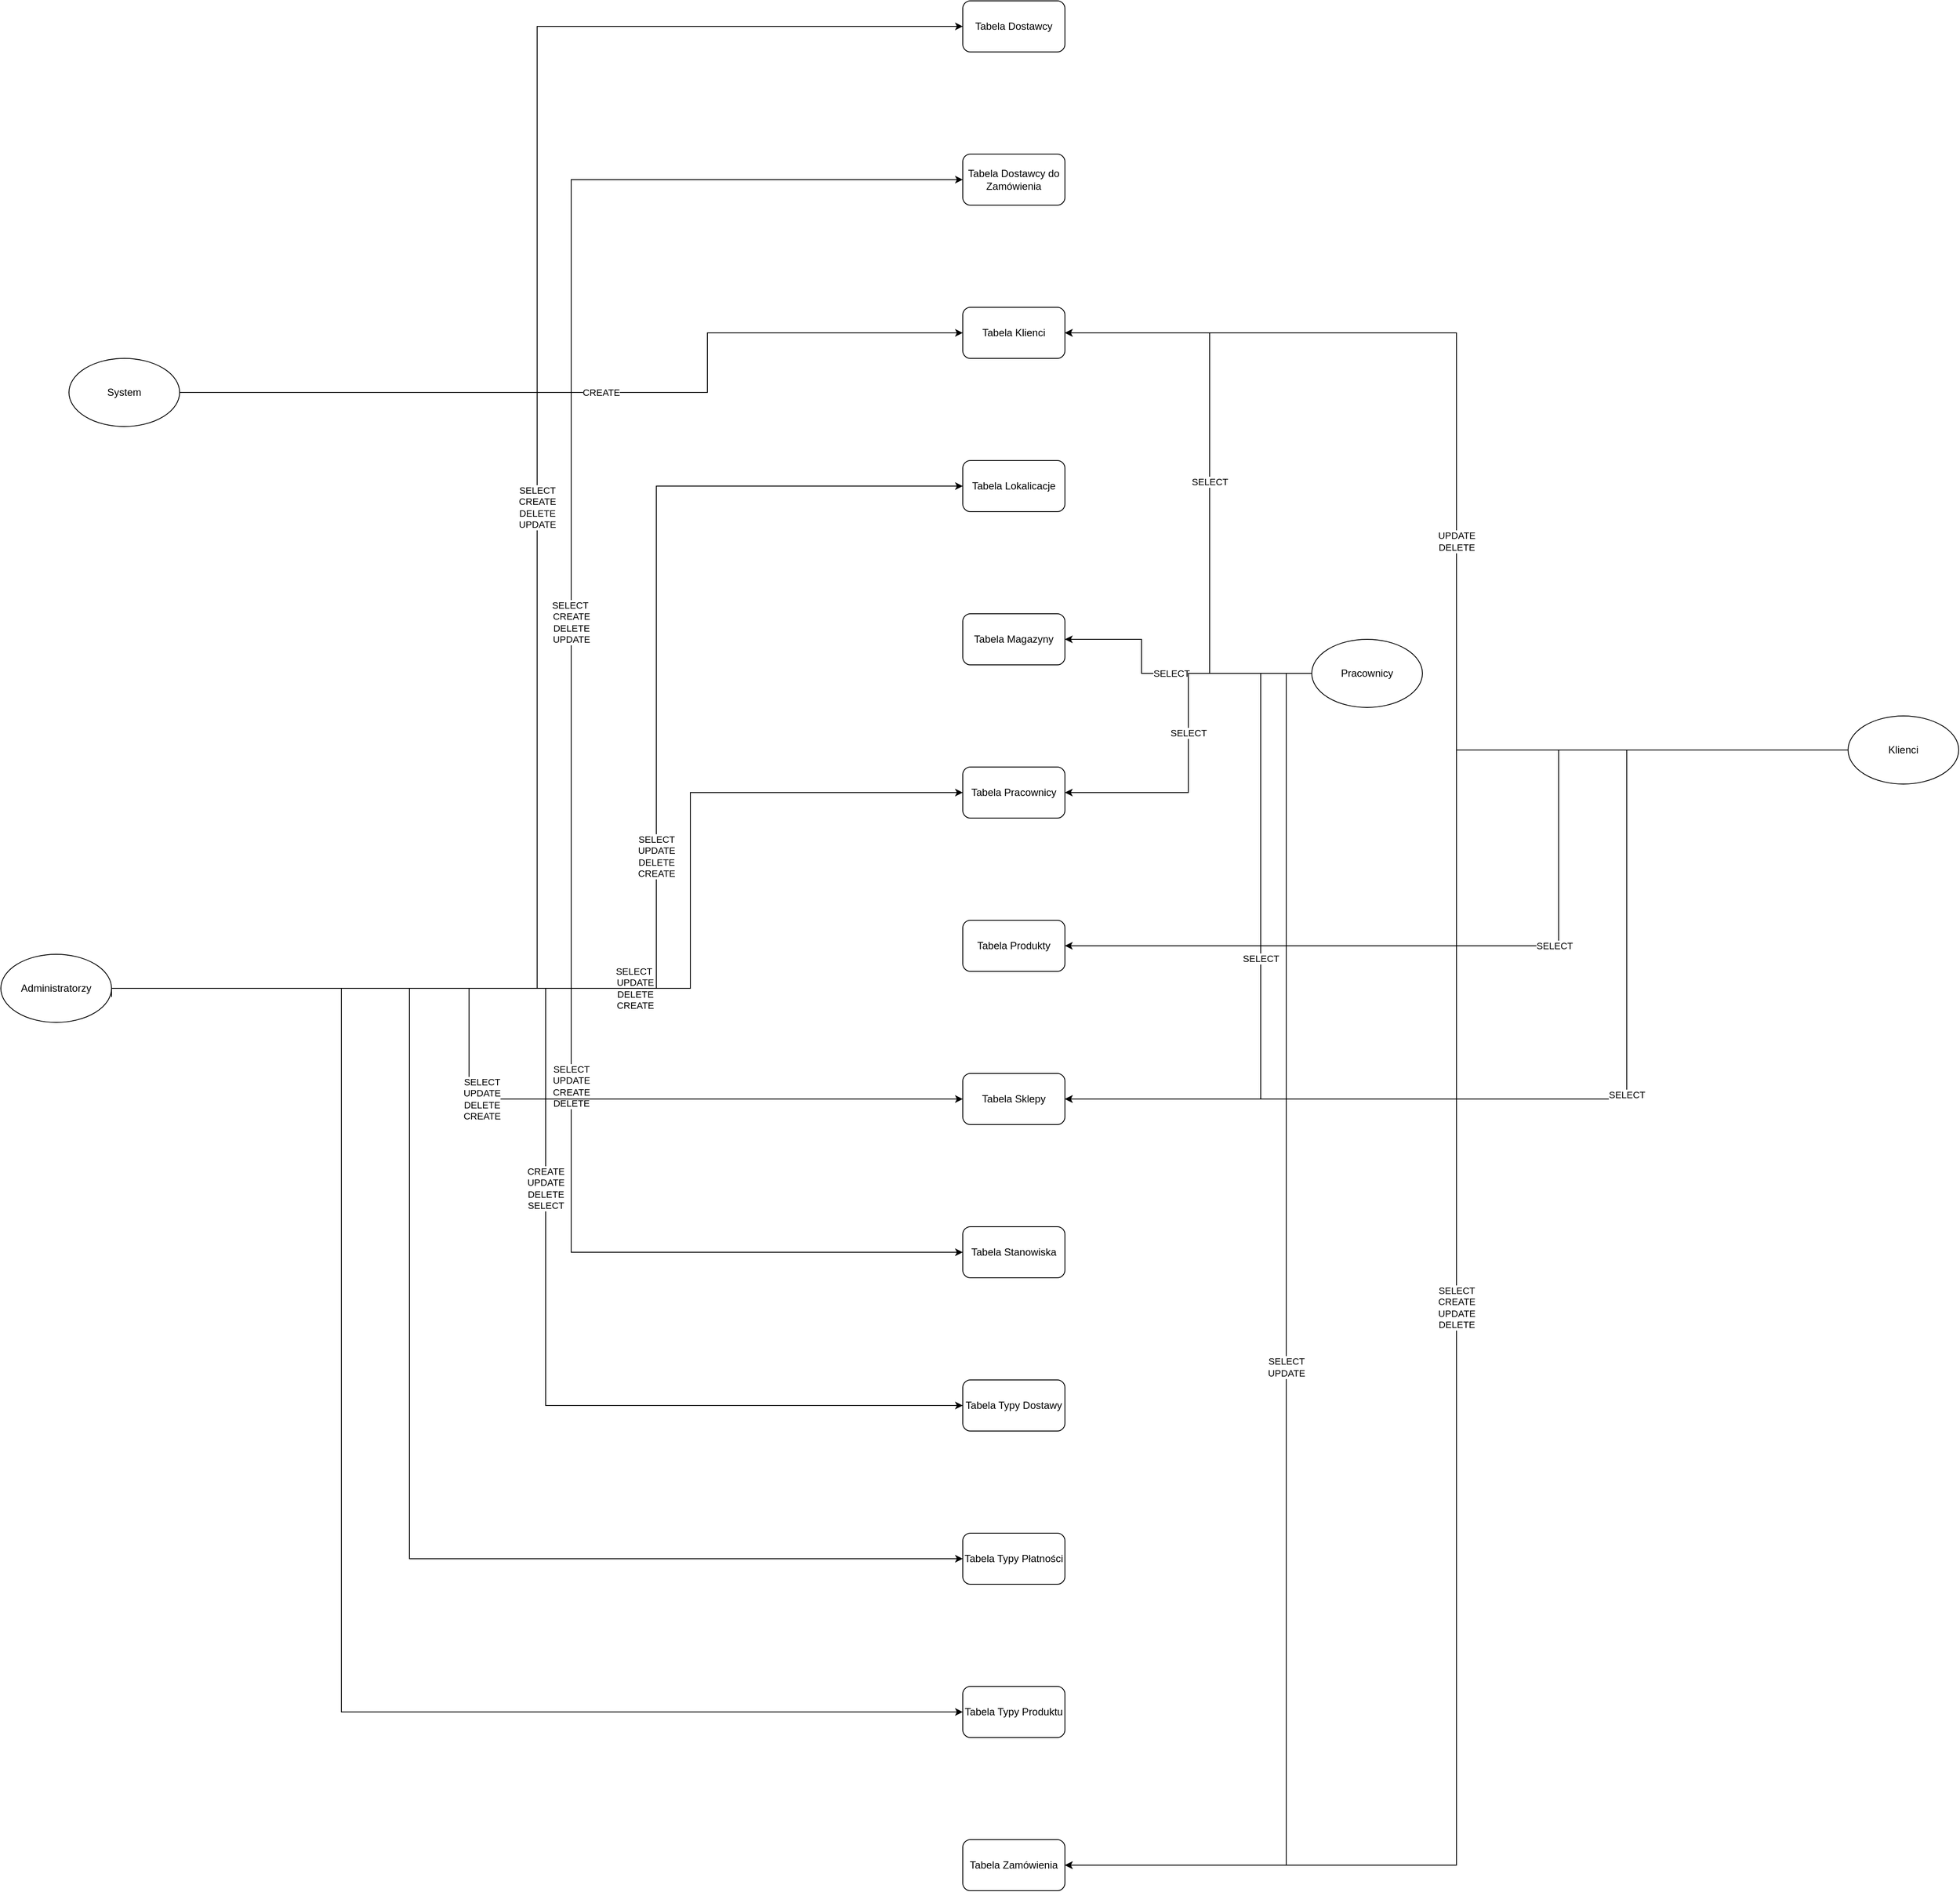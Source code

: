 <mxfile version="24.7.16">
  <diagram name="Strona-1" id="h7ahsYUE06ZaO-BlrBqj">
    <mxGraphModel dx="3217" dy="2456" grid="1" gridSize="10" guides="1" tooltips="1" connect="1" arrows="1" fold="1" page="1" pageScale="1" pageWidth="827" pageHeight="1169" math="0" shadow="0">
      <root>
        <mxCell id="0" />
        <mxCell id="1" parent="0" />
        <mxCell id="W7gXGBo9YU5uDze47fhF-1" value="SELECT&lt;br&gt;CREATE&lt;br&gt;DELETE&lt;br&gt;UPDATE" style="edgeStyle=orthogonalEdgeStyle;rounded=0;orthogonalLoop=1;jettySize=auto;html=1;exitX=1;exitY=0.5;exitDx=0;exitDy=0;entryX=0;entryY=0.5;entryDx=0;entryDy=0;" parent="1" source="sE2k6mWWcmHk--8Fk2K--1" target="sE2k6mWWcmHk--8Fk2K--2" edge="1">
          <mxGeometry relative="1" as="geometry" />
        </mxCell>
        <mxCell id="W7gXGBo9YU5uDze47fhF-3" value="SELECT&amp;nbsp;&lt;br&gt;CREATE&lt;br&gt;DELETE&lt;br&gt;UPDATE" style="edgeStyle=orthogonalEdgeStyle;rounded=0;orthogonalLoop=1;jettySize=auto;html=1;exitX=1;exitY=0.625;exitDx=0;exitDy=0;entryX=0;entryY=0.5;entryDx=0;entryDy=0;exitPerimeter=0;" parent="1" source="sE2k6mWWcmHk--8Fk2K--1" target="sE2k6mWWcmHk--8Fk2K--7" edge="1">
          <mxGeometry relative="1" as="geometry">
            <Array as="points">
              <mxPoint x="-680" />
              <mxPoint x="-140" />
              <mxPoint x="-140" y="-950" />
            </Array>
          </mxGeometry>
        </mxCell>
        <mxCell id="W7gXGBo9YU5uDze47fhF-14" value="SELECT&amp;nbsp;&lt;br&gt;UPDATE&lt;br&gt;DELETE&lt;br&gt;CREATE" style="edgeStyle=orthogonalEdgeStyle;rounded=0;orthogonalLoop=1;jettySize=auto;html=1;entryX=0;entryY=0.5;entryDx=0;entryDy=0;" parent="1" source="sE2k6mWWcmHk--8Fk2K--1" target="sE2k6mWWcmHk--8Fk2K--11" edge="1">
          <mxGeometry relative="1" as="geometry">
            <Array as="points">
              <mxPoint />
              <mxPoint y="-230" />
            </Array>
          </mxGeometry>
        </mxCell>
        <mxCell id="W7gXGBo9YU5uDze47fhF-15" value="SELECT&lt;br&gt;UPDATE&lt;br&gt;DELETE&lt;br&gt;CREATE" style="edgeStyle=orthogonalEdgeStyle;rounded=0;orthogonalLoop=1;jettySize=auto;html=1;entryX=0;entryY=0.5;entryDx=0;entryDy=0;" parent="1" source="sE2k6mWWcmHk--8Fk2K--1" target="sE2k6mWWcmHk--8Fk2K--9" edge="1">
          <mxGeometry relative="1" as="geometry">
            <Array as="points">
              <mxPoint x="-40" />
              <mxPoint x="-40" y="-590" />
            </Array>
          </mxGeometry>
        </mxCell>
        <mxCell id="W7gXGBo9YU5uDze47fhF-17" value="SELECT&lt;br&gt;UPDATE&lt;br&gt;CREATE&lt;br&gt;DELETE" style="edgeStyle=orthogonalEdgeStyle;rounded=0;orthogonalLoop=1;jettySize=auto;html=1;entryX=0;entryY=0.5;entryDx=0;entryDy=0;" parent="1" source="sE2k6mWWcmHk--8Fk2K--1" target="sE2k6mWWcmHk--8Fk2K--14" edge="1">
          <mxGeometry relative="1" as="geometry">
            <Array as="points">
              <mxPoint x="-140" />
              <mxPoint x="-140" y="310" />
            </Array>
          </mxGeometry>
        </mxCell>
        <mxCell id="9NlH4IfZvTEillfCLsPo-1" value="SELECT&lt;br&gt;UPDATE&lt;br&gt;DELETE&lt;br&gt;CREATE" style="edgeStyle=orthogonalEdgeStyle;rounded=0;orthogonalLoop=1;jettySize=auto;html=1;entryX=0;entryY=0.5;entryDx=0;entryDy=0;" edge="1" parent="1" source="sE2k6mWWcmHk--8Fk2K--1" target="sE2k6mWWcmHk--8Fk2K--13">
          <mxGeometry relative="1" as="geometry">
            <Array as="points">
              <mxPoint x="-260" />
              <mxPoint x="-260" y="130" />
            </Array>
          </mxGeometry>
        </mxCell>
        <mxCell id="9NlH4IfZvTEillfCLsPo-2" value="CREATE&lt;br&gt;UPDATE&lt;br&gt;DELETE&lt;br&gt;SELECT" style="edgeStyle=orthogonalEdgeStyle;rounded=0;orthogonalLoop=1;jettySize=auto;html=1;entryX=0;entryY=0.5;entryDx=0;entryDy=0;" edge="1" parent="1" source="sE2k6mWWcmHk--8Fk2K--1" target="sE2k6mWWcmHk--8Fk2K--15">
          <mxGeometry relative="1" as="geometry">
            <Array as="points">
              <mxPoint x="-170" />
              <mxPoint x="-170" y="490" />
            </Array>
          </mxGeometry>
        </mxCell>
        <mxCell id="9NlH4IfZvTEillfCLsPo-3" style="edgeStyle=orthogonalEdgeStyle;rounded=0;orthogonalLoop=1;jettySize=auto;html=1;entryX=0;entryY=0.5;entryDx=0;entryDy=0;" edge="1" parent="1" source="sE2k6mWWcmHk--8Fk2K--1" target="sE2k6mWWcmHk--8Fk2K--16">
          <mxGeometry relative="1" as="geometry">
            <Array as="points">
              <mxPoint x="-330" />
              <mxPoint x="-330" y="670" />
            </Array>
          </mxGeometry>
        </mxCell>
        <mxCell id="9NlH4IfZvTEillfCLsPo-4" style="edgeStyle=orthogonalEdgeStyle;rounded=0;orthogonalLoop=1;jettySize=auto;html=1;entryX=0;entryY=0.5;entryDx=0;entryDy=0;" edge="1" parent="1" source="sE2k6mWWcmHk--8Fk2K--1" target="sE2k6mWWcmHk--8Fk2K--17">
          <mxGeometry relative="1" as="geometry">
            <Array as="points">
              <mxPoint x="-410" />
              <mxPoint x="-410" y="850" />
            </Array>
          </mxGeometry>
        </mxCell>
        <mxCell id="sE2k6mWWcmHk--8Fk2K--1" value="Administratorzy" style="ellipse;whiteSpace=wrap;html=1;" parent="1" vertex="1">
          <mxGeometry x="-810" y="-40" width="130" height="80" as="geometry" />
        </mxCell>
        <mxCell id="sE2k6mWWcmHk--8Fk2K--2" value="Tabela Dostawcy" style="rounded=1;whiteSpace=wrap;html=1;" parent="1" vertex="1">
          <mxGeometry x="320" y="-1160" width="120" height="60" as="geometry" />
        </mxCell>
        <mxCell id="W7gXGBo9YU5uDze47fhF-5" value="UPDATE&lt;br&gt;DELETE" style="edgeStyle=orthogonalEdgeStyle;rounded=0;orthogonalLoop=1;jettySize=auto;html=1;entryX=1;entryY=0.5;entryDx=0;entryDy=0;" parent="1" source="sE2k6mWWcmHk--8Fk2K--4" target="sE2k6mWWcmHk--8Fk2K--8" edge="1">
          <mxGeometry relative="1" as="geometry" />
        </mxCell>
        <mxCell id="W7gXGBo9YU5uDze47fhF-8" value="SELECT&lt;br&gt;CREATE&lt;br&gt;UPDATE&lt;br&gt;DELETE" style="edgeStyle=orthogonalEdgeStyle;rounded=0;orthogonalLoop=1;jettySize=auto;html=1;entryX=1;entryY=0.5;entryDx=0;entryDy=0;" parent="1" source="sE2k6mWWcmHk--8Fk2K--4" target="sE2k6mWWcmHk--8Fk2K--18" edge="1">
          <mxGeometry relative="1" as="geometry" />
        </mxCell>
        <mxCell id="W7gXGBo9YU5uDze47fhF-9" value="SELECT" style="edgeStyle=orthogonalEdgeStyle;rounded=0;orthogonalLoop=1;jettySize=auto;html=1;entryX=1;entryY=0.5;entryDx=0;entryDy=0;" parent="1" source="sE2k6mWWcmHk--8Fk2K--4" target="sE2k6mWWcmHk--8Fk2K--12" edge="1">
          <mxGeometry relative="1" as="geometry">
            <Array as="points">
              <mxPoint x="1020" y="-280" />
              <mxPoint x="1020" y="-50" />
            </Array>
          </mxGeometry>
        </mxCell>
        <mxCell id="W7gXGBo9YU5uDze47fhF-10" value="SELECT" style="edgeStyle=orthogonalEdgeStyle;rounded=0;orthogonalLoop=1;jettySize=auto;html=1;entryX=1;entryY=0.5;entryDx=0;entryDy=0;" parent="1" source="sE2k6mWWcmHk--8Fk2K--4" target="sE2k6mWWcmHk--8Fk2K--13" edge="1">
          <mxGeometry relative="1" as="geometry">
            <Array as="points">
              <mxPoint x="1100" y="-280" />
              <mxPoint x="1100" y="130" />
            </Array>
          </mxGeometry>
        </mxCell>
        <mxCell id="sE2k6mWWcmHk--8Fk2K--4" value="Klienci" style="ellipse;whiteSpace=wrap;html=1;" parent="1" vertex="1">
          <mxGeometry x="1360" y="-320" width="130" height="80" as="geometry" />
        </mxCell>
        <mxCell id="W7gXGBo9YU5uDze47fhF-6" value="SELECT" style="edgeStyle=orthogonalEdgeStyle;rounded=0;orthogonalLoop=1;jettySize=auto;html=1;exitX=0;exitY=0.5;exitDx=0;exitDy=0;entryX=1;entryY=0.5;entryDx=0;entryDy=0;" parent="1" source="sE2k6mWWcmHk--8Fk2K--5" target="sE2k6mWWcmHk--8Fk2K--8" edge="1">
          <mxGeometry relative="1" as="geometry">
            <Array as="points">
              <mxPoint x="610" y="-370" />
              <mxPoint x="610" y="-770" />
            </Array>
          </mxGeometry>
        </mxCell>
        <mxCell id="W7gXGBo9YU5uDze47fhF-11" value="SELECT" style="edgeStyle=orthogonalEdgeStyle;rounded=0;orthogonalLoop=1;jettySize=auto;html=1;entryX=1;entryY=0.5;entryDx=0;entryDy=0;" parent="1" source="sE2k6mWWcmHk--8Fk2K--5" target="sE2k6mWWcmHk--8Fk2K--10" edge="1">
          <mxGeometry relative="1" as="geometry">
            <Array as="points">
              <mxPoint x="530" y="-370" />
              <mxPoint x="530" y="-410" />
            </Array>
          </mxGeometry>
        </mxCell>
        <mxCell id="W7gXGBo9YU5uDze47fhF-12" value="SELECT" style="edgeStyle=orthogonalEdgeStyle;rounded=0;orthogonalLoop=1;jettySize=auto;html=1;entryX=1;entryY=0.5;entryDx=0;entryDy=0;" parent="1" source="sE2k6mWWcmHk--8Fk2K--5" target="sE2k6mWWcmHk--8Fk2K--11" edge="1">
          <mxGeometry relative="1" as="geometry" />
        </mxCell>
        <mxCell id="W7gXGBo9YU5uDze47fhF-16" value="SELECT" style="edgeStyle=orthogonalEdgeStyle;rounded=0;orthogonalLoop=1;jettySize=auto;html=1;entryX=1;entryY=0.5;entryDx=0;entryDy=0;" parent="1" source="sE2k6mWWcmHk--8Fk2K--5" target="sE2k6mWWcmHk--8Fk2K--13" edge="1">
          <mxGeometry relative="1" as="geometry">
            <Array as="points">
              <mxPoint x="670" y="-370" />
              <mxPoint x="670" y="130" />
            </Array>
          </mxGeometry>
        </mxCell>
        <mxCell id="9NlH4IfZvTEillfCLsPo-5" value="SELECT&lt;br&gt;UPDATE" style="edgeStyle=orthogonalEdgeStyle;rounded=0;orthogonalLoop=1;jettySize=auto;html=1;entryX=1;entryY=0.5;entryDx=0;entryDy=0;" edge="1" parent="1" source="sE2k6mWWcmHk--8Fk2K--5" target="sE2k6mWWcmHk--8Fk2K--18">
          <mxGeometry relative="1" as="geometry">
            <Array as="points">
              <mxPoint x="700" y="-370" />
              <mxPoint x="700" y="1030" />
            </Array>
          </mxGeometry>
        </mxCell>
        <mxCell id="sE2k6mWWcmHk--8Fk2K--5" value="Pracownicy" style="ellipse;whiteSpace=wrap;html=1;" parent="1" vertex="1">
          <mxGeometry x="730" y="-410" width="130" height="80" as="geometry" />
        </mxCell>
        <mxCell id="W7gXGBo9YU5uDze47fhF-4" value="CREATE" style="edgeStyle=orthogonalEdgeStyle;rounded=0;orthogonalLoop=1;jettySize=auto;html=1;exitX=1;exitY=0.5;exitDx=0;exitDy=0;entryX=0;entryY=0.5;entryDx=0;entryDy=0;" parent="1" source="sE2k6mWWcmHk--8Fk2K--6" target="sE2k6mWWcmHk--8Fk2K--8" edge="1">
          <mxGeometry relative="1" as="geometry">
            <Array as="points">
              <mxPoint x="20" y="-700" />
              <mxPoint x="20" y="-770" />
            </Array>
          </mxGeometry>
        </mxCell>
        <mxCell id="sE2k6mWWcmHk--8Fk2K--6" value="System" style="ellipse;whiteSpace=wrap;html=1;" parent="1" vertex="1">
          <mxGeometry x="-730" y="-740" width="130" height="80" as="geometry" />
        </mxCell>
        <mxCell id="sE2k6mWWcmHk--8Fk2K--7" value="Tabela Dostawcy do Zamówienia" style="rounded=1;whiteSpace=wrap;html=1;" parent="1" vertex="1">
          <mxGeometry x="320" y="-980" width="120" height="60" as="geometry" />
        </mxCell>
        <mxCell id="sE2k6mWWcmHk--8Fk2K--8" value="Tabela Klienci" style="rounded=1;whiteSpace=wrap;html=1;" parent="1" vertex="1">
          <mxGeometry x="320" y="-800" width="120" height="60" as="geometry" />
        </mxCell>
        <mxCell id="sE2k6mWWcmHk--8Fk2K--9" value="Tabela Lokalicacje" style="rounded=1;whiteSpace=wrap;html=1;" parent="1" vertex="1">
          <mxGeometry x="320" y="-620" width="120" height="60" as="geometry" />
        </mxCell>
        <mxCell id="sE2k6mWWcmHk--8Fk2K--10" value="Tabela Magazyny" style="rounded=1;whiteSpace=wrap;html=1;" parent="1" vertex="1">
          <mxGeometry x="320" y="-440" width="120" height="60" as="geometry" />
        </mxCell>
        <mxCell id="sE2k6mWWcmHk--8Fk2K--11" value="Tabela Pracownicy" style="rounded=1;whiteSpace=wrap;html=1;" parent="1" vertex="1">
          <mxGeometry x="320" y="-260" width="120" height="60" as="geometry" />
        </mxCell>
        <mxCell id="sE2k6mWWcmHk--8Fk2K--12" value="Tabela Produkty" style="rounded=1;whiteSpace=wrap;html=1;" parent="1" vertex="1">
          <mxGeometry x="320" y="-80" width="120" height="60" as="geometry" />
        </mxCell>
        <mxCell id="sE2k6mWWcmHk--8Fk2K--13" value="Tabela Sklepy" style="rounded=1;whiteSpace=wrap;html=1;" parent="1" vertex="1">
          <mxGeometry x="320" y="100" width="120" height="60" as="geometry" />
        </mxCell>
        <mxCell id="sE2k6mWWcmHk--8Fk2K--14" value="Tabela Stanowiska" style="rounded=1;whiteSpace=wrap;html=1;" parent="1" vertex="1">
          <mxGeometry x="320" y="280" width="120" height="60" as="geometry" />
        </mxCell>
        <mxCell id="sE2k6mWWcmHk--8Fk2K--15" value="Tabela Typy Dostawy" style="rounded=1;whiteSpace=wrap;html=1;" parent="1" vertex="1">
          <mxGeometry x="320" y="460" width="120" height="60" as="geometry" />
        </mxCell>
        <mxCell id="sE2k6mWWcmHk--8Fk2K--16" value="Tabela Typy Płatności" style="rounded=1;whiteSpace=wrap;html=1;" parent="1" vertex="1">
          <mxGeometry x="320" y="640" width="120" height="60" as="geometry" />
        </mxCell>
        <mxCell id="sE2k6mWWcmHk--8Fk2K--17" value="Tabela Typy Produktu" style="rounded=1;whiteSpace=wrap;html=1;" parent="1" vertex="1">
          <mxGeometry x="320" y="820" width="120" height="60" as="geometry" />
        </mxCell>
        <mxCell id="sE2k6mWWcmHk--8Fk2K--18" value="Tabela Zamówienia" style="rounded=1;whiteSpace=wrap;html=1;" parent="1" vertex="1">
          <mxGeometry x="320" y="1000" width="120" height="60" as="geometry" />
        </mxCell>
      </root>
    </mxGraphModel>
  </diagram>
</mxfile>
